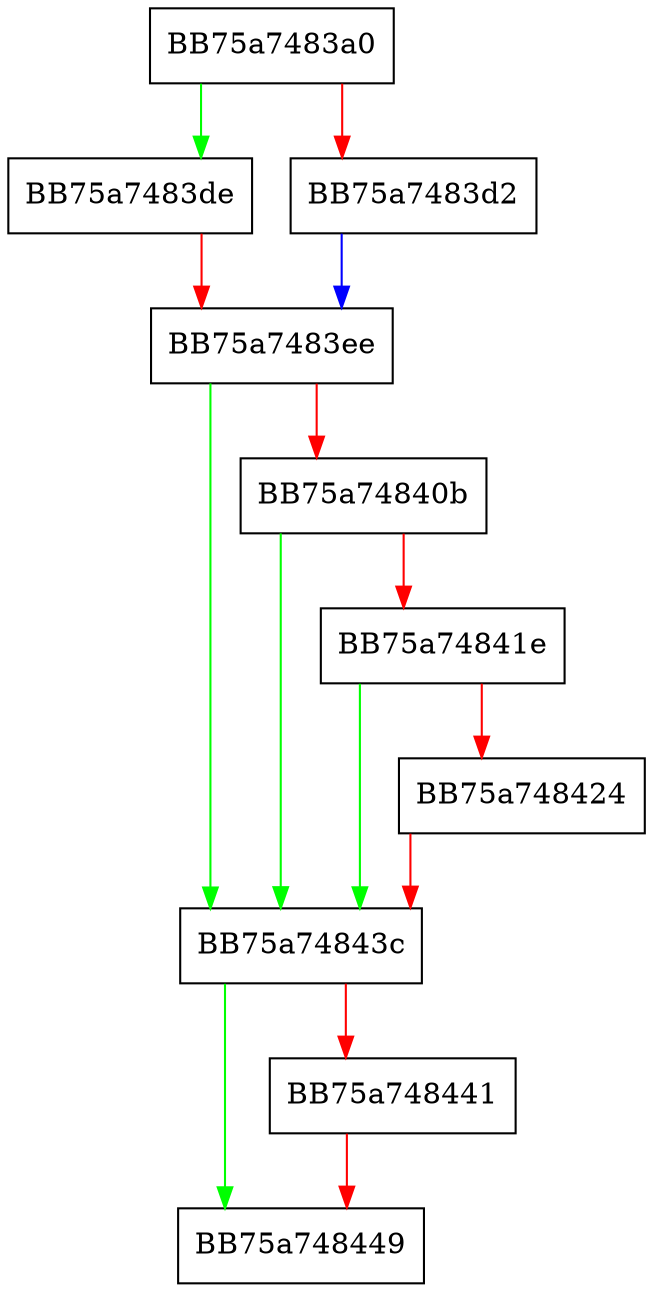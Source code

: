 digraph LoadBmFileOpenDbVar {
  node [shape="box"];
  graph [splines=ortho];
  BB75a7483a0 -> BB75a7483de [color="green"];
  BB75a7483a0 -> BB75a7483d2 [color="red"];
  BB75a7483d2 -> BB75a7483ee [color="blue"];
  BB75a7483de -> BB75a7483ee [color="red"];
  BB75a7483ee -> BB75a74843c [color="green"];
  BB75a7483ee -> BB75a74840b [color="red"];
  BB75a74840b -> BB75a74843c [color="green"];
  BB75a74840b -> BB75a74841e [color="red"];
  BB75a74841e -> BB75a74843c [color="green"];
  BB75a74841e -> BB75a748424 [color="red"];
  BB75a748424 -> BB75a74843c [color="red"];
  BB75a74843c -> BB75a748449 [color="green"];
  BB75a74843c -> BB75a748441 [color="red"];
  BB75a748441 -> BB75a748449 [color="red"];
}